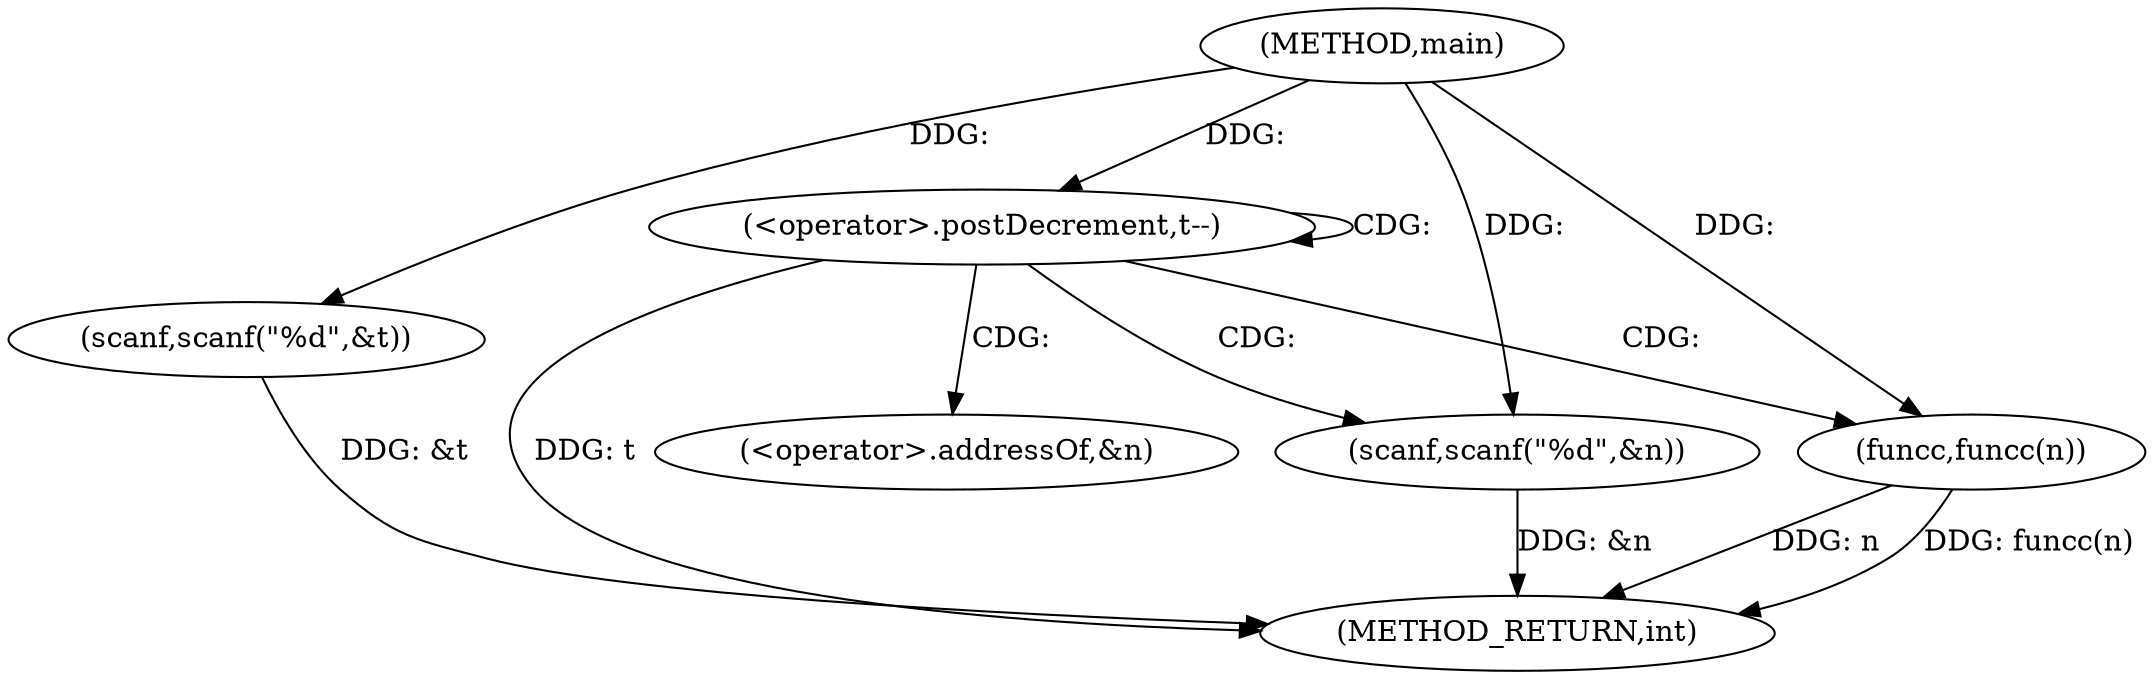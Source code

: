digraph "main" {  
"1000303" [label = "(METHOD,main)" ]
"1000323" [label = "(METHOD_RETURN,int)" ]
"1000309" [label = "(scanf,scanf(\"%d\",&t))" ]
"1000314" [label = "(<operator>.postDecrement,t--)" ]
"1000317" [label = "(scanf,scanf(\"%d\",&n))" ]
"1000321" [label = "(funcc,funcc(n))" ]
"1000319" [label = "(<operator>.addressOf,&n)" ]
  "1000309" -> "1000323"  [ label = "DDG: &t"] 
  "1000314" -> "1000323"  [ label = "DDG: t"] 
  "1000317" -> "1000323"  [ label = "DDG: &n"] 
  "1000321" -> "1000323"  [ label = "DDG: n"] 
  "1000321" -> "1000323"  [ label = "DDG: funcc(n)"] 
  "1000303" -> "1000309"  [ label = "DDG: "] 
  "1000303" -> "1000314"  [ label = "DDG: "] 
  "1000303" -> "1000317"  [ label = "DDG: "] 
  "1000303" -> "1000321"  [ label = "DDG: "] 
  "1000314" -> "1000317"  [ label = "CDG: "] 
  "1000314" -> "1000321"  [ label = "CDG: "] 
  "1000314" -> "1000314"  [ label = "CDG: "] 
  "1000314" -> "1000319"  [ label = "CDG: "] 
}
